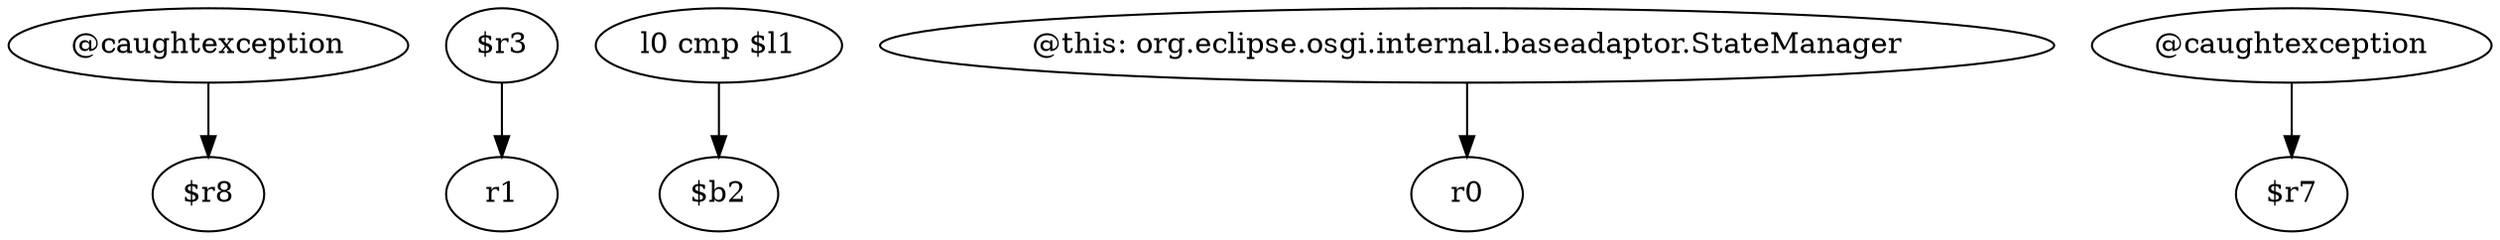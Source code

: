 digraph g {
0[label="@caughtexception"]
1[label="$r8"]
0->1[label=""]
2[label="$r3"]
3[label="r1"]
2->3[label=""]
4[label="l0 cmp $l1"]
5[label="$b2"]
4->5[label=""]
6[label="@this: org.eclipse.osgi.internal.baseadaptor.StateManager"]
7[label="r0"]
6->7[label=""]
8[label="@caughtexception"]
9[label="$r7"]
8->9[label=""]
}
